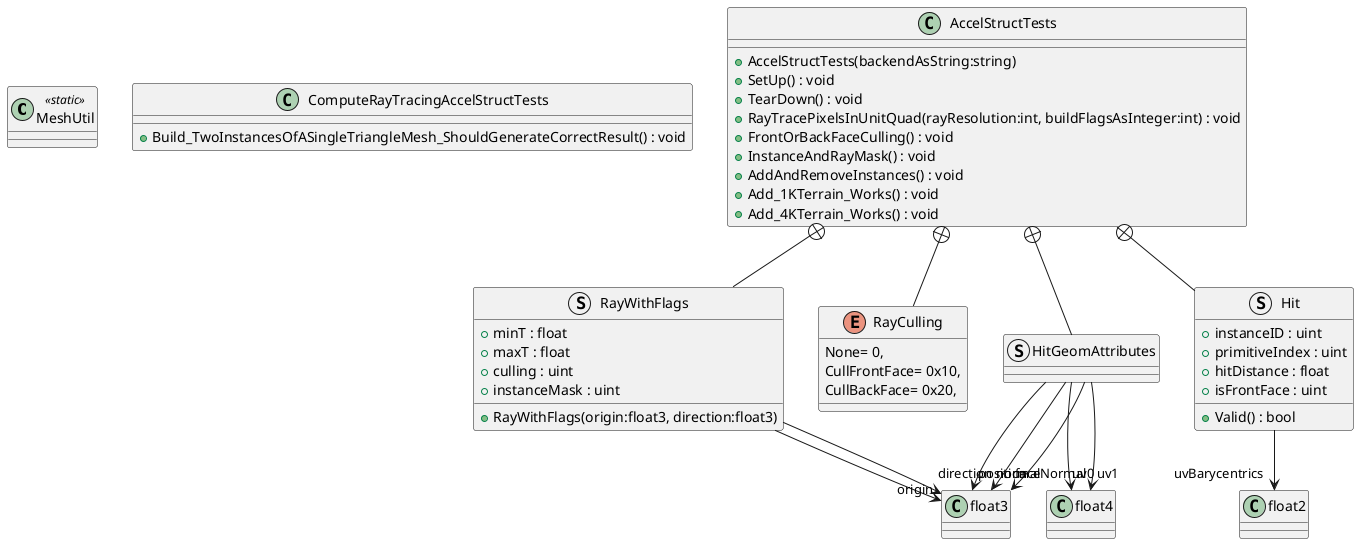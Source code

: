 @startuml
class MeshUtil <<static>> {
}
class ComputeRayTracingAccelStructTests {
    + Build_TwoInstancesOfASingleTriangleMesh_ShouldGenerateCorrectResult() : void
}
class AccelStructTests {
    + AccelStructTests(backendAsString:string)
    + SetUp() : void
    + TearDown() : void
    + RayTracePixelsInUnitQuad(rayResolution:int, buildFlagsAsInteger:int) : void
    + FrontOrBackFaceCulling() : void
    + InstanceAndRayMask() : void
    + AddAndRemoveInstances() : void
    + Add_1KTerrain_Works() : void
    + Add_4KTerrain_Works() : void
}
struct RayWithFlags {
    + minT : float
    + maxT : float
    + culling : uint
    + instanceMask : uint
    + RayWithFlags(origin:float3, direction:float3)
}
enum RayCulling {
    None= 0,
    CullFrontFace= 0x10,
    CullBackFace= 0x20,
}
struct Hit {
    + instanceID : uint
    + primitiveIndex : uint
    + hitDistance : float
    + isFrontFace : uint
    + Valid() : bool
}
struct HitGeomAttributes {
}
AccelStructTests +-- RayWithFlags
RayWithFlags --> "origin" float3
RayWithFlags --> "direction" float3
AccelStructTests +-- RayCulling
AccelStructTests +-- Hit
Hit --> "uvBarycentrics" float2
AccelStructTests +-- HitGeomAttributes
HitGeomAttributes --> "position" float3
HitGeomAttributes --> "normal" float3
HitGeomAttributes --> "faceNormal" float3
HitGeomAttributes --> "uv0" float4
HitGeomAttributes --> "uv1" float4
@enduml
